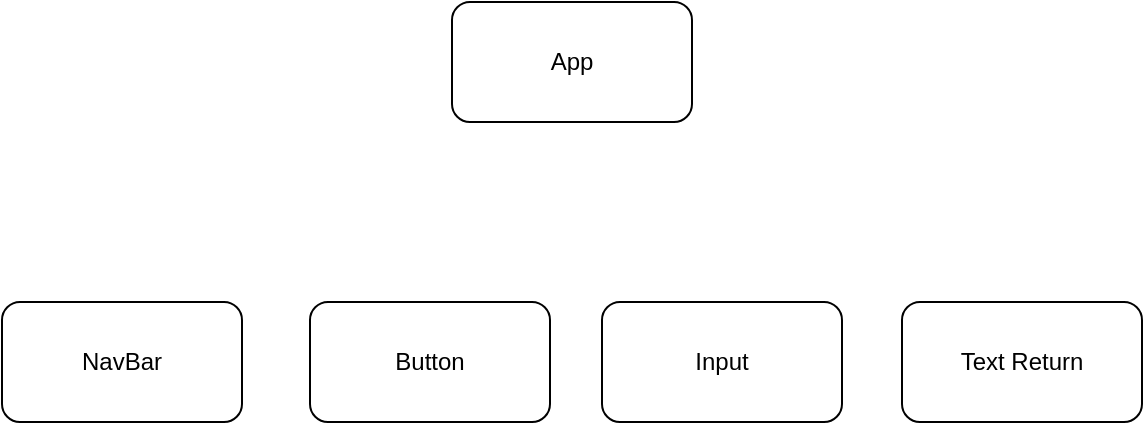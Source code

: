 <mxfile>
    <diagram id="AMPYGRbmmvfxqQPVx4Is" name="Page-1">
        <mxGraphModel dx="1326" dy="491" grid="1" gridSize="10" guides="1" tooltips="1" connect="1" arrows="1" fold="1" page="1" pageScale="1" pageWidth="827" pageHeight="1169" math="0" shadow="0">
            <root>
                <mxCell id="0"/>
                <mxCell id="1" parent="0"/>
                <mxCell id="2" value="App" style="rounded=1;whiteSpace=wrap;html=1;" vertex="1" parent="1">
                    <mxGeometry x="350" y="60" width="120" height="60" as="geometry"/>
                </mxCell>
                <mxCell id="3" value="NavBar" style="rounded=1;whiteSpace=wrap;html=1;" vertex="1" parent="1">
                    <mxGeometry x="125" y="210" width="120" height="60" as="geometry"/>
                </mxCell>
                <mxCell id="4" value="Button" style="rounded=1;whiteSpace=wrap;html=1;" vertex="1" parent="1">
                    <mxGeometry x="279" y="210" width="120" height="60" as="geometry"/>
                </mxCell>
                <mxCell id="5" value="Input" style="rounded=1;whiteSpace=wrap;html=1;" vertex="1" parent="1">
                    <mxGeometry x="425" y="210" width="120" height="60" as="geometry"/>
                </mxCell>
                <mxCell id="6" value="Text Return" style="rounded=1;whiteSpace=wrap;html=1;" vertex="1" parent="1">
                    <mxGeometry x="575" y="210" width="120" height="60" as="geometry"/>
                </mxCell>
            </root>
        </mxGraphModel>
    </diagram>
</mxfile>